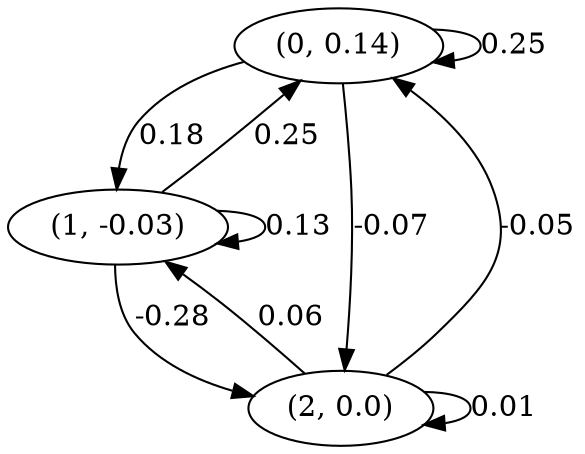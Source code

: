 digraph {
    0 [ label = "(0, 0.14)" ]
    1 [ label = "(1, -0.03)" ]
    2 [ label = "(2, 0.0)" ]
    0 -> 0 [ label = "0.25" ]
    1 -> 1 [ label = "0.13" ]
    2 -> 2 [ label = "0.01" ]
    1 -> 0 [ label = "0.25" ]
    2 -> 0 [ label = "-0.05" ]
    0 -> 1 [ label = "0.18" ]
    2 -> 1 [ label = "0.06" ]
    0 -> 2 [ label = "-0.07" ]
    1 -> 2 [ label = "-0.28" ]
}

